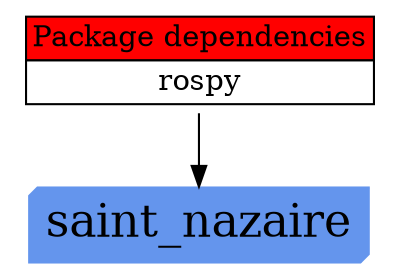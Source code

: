 digraph PkgGenerationGraph {
nodesep=0.1;
node [ shape=plaintext];
saint_nazaire [ shape=box3d style=filled color="#6495ED" fontsize=22];
find_package [ label=<<table BGCOLOR="#FFFFFF" BORDER="0" CELLBORDER="1" CELLSPACING="0">
  <tr>
    <td ALIGN="CENTER" BGCOLOR="#FF0000" COLSPAN="1">Package dependencies</td>
  </tr>
  <tr>
    <td ALIGN="CENTER" BGCOLOR="#FFFFFF" COLSPAN="1">rospy</td>
  </tr>
</table>
>];
find_package -> saint_nazaire;
}
